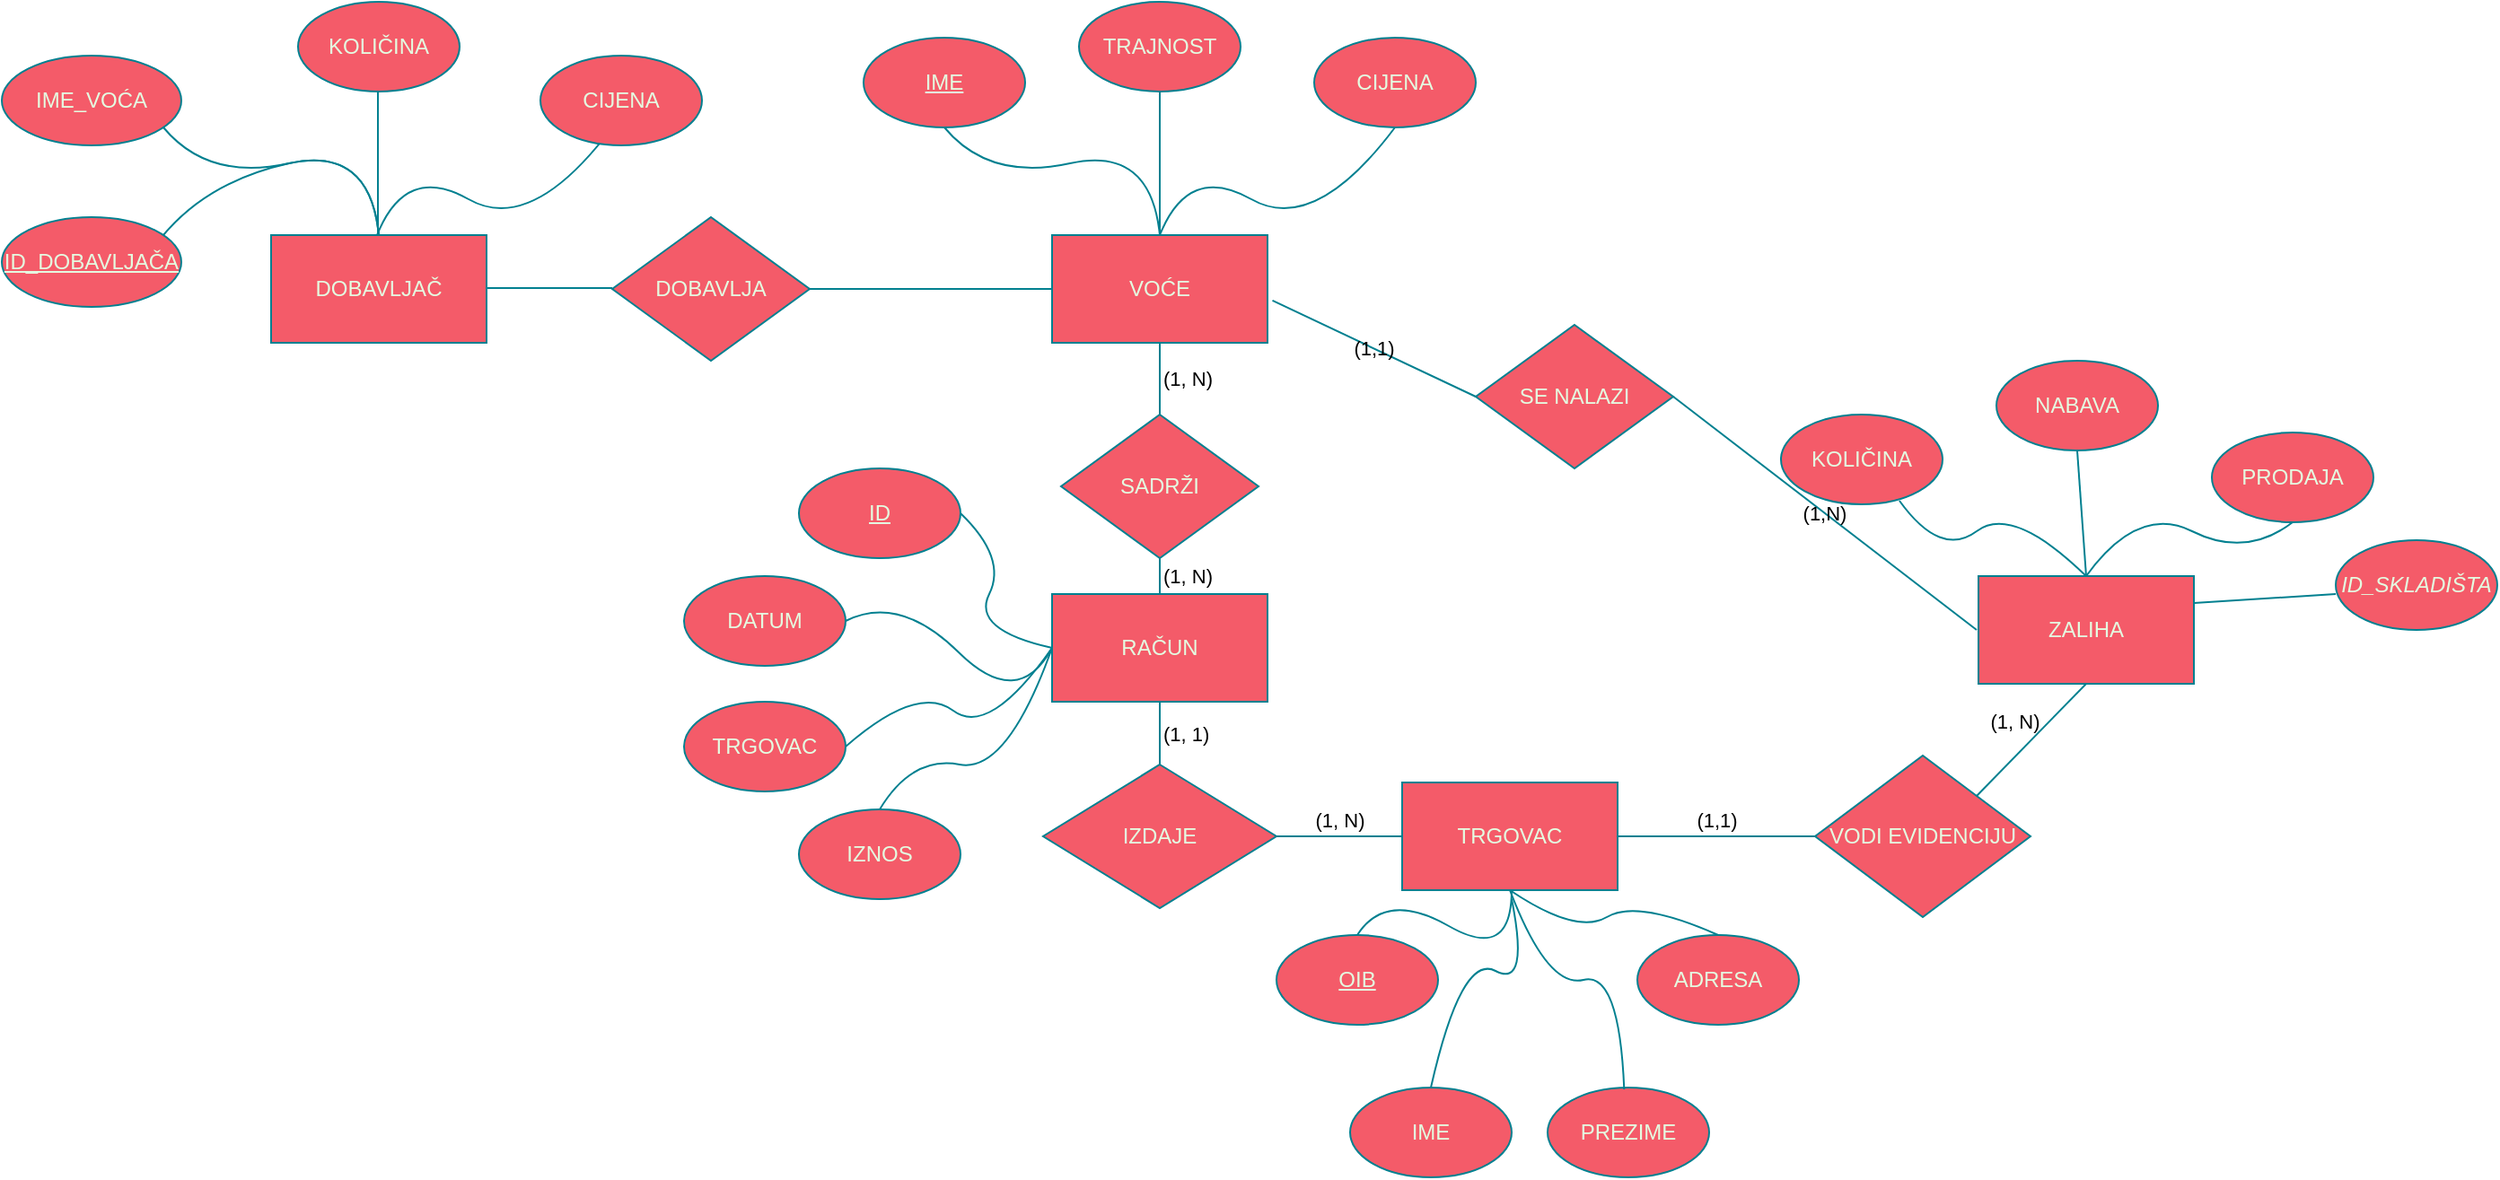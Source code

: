 <mxfile version="21.3.3" type="github">
  <diagram id="xrbu00VdCKgGFpGl-iCJ" name="Page-1">
    <mxGraphModel dx="2069" dy="827" grid="1" gridSize="10" guides="1" tooltips="1" connect="1" arrows="1" fold="1" page="1" pageScale="1" pageWidth="827" pageHeight="1169" background="#FFFFFF" math="0" shadow="0">
      <root>
        <mxCell id="0" />
        <mxCell id="1" parent="0" />
        <mxCell id="8QospfuLpicqjbqwQ5PG-2" value="VODI EVIDENCIJU" style="rhombus;whiteSpace=wrap;html=1;fillColor=#F45B69;strokeColor=#028090;fontColor=#E4FDE1;labelBackgroundColor=none;" parent="1" vertex="1">
          <mxGeometry x="890" y="610" width="120" height="90" as="geometry" />
        </mxCell>
        <mxCell id="8QospfuLpicqjbqwQ5PG-3" value="(1,1)" style="endArrow=none;html=1;entryX=0;entryY=0.5;entryDx=0;entryDy=0;labelPosition=center;verticalLabelPosition=top;align=center;verticalAlign=bottom;labelBackgroundColor=none;strokeColor=#028090;fontColor=default;" parent="1" target="8QospfuLpicqjbqwQ5PG-2" edge="1">
          <mxGeometry width="50" height="50" relative="1" as="geometry">
            <mxPoint x="780" y="655" as="sourcePoint" />
            <mxPoint x="840" y="640" as="targetPoint" />
          </mxGeometry>
        </mxCell>
        <mxCell id="8QospfuLpicqjbqwQ5PG-4" value="&lt;div&gt;TRGOVAC&lt;/div&gt;" style="rounded=0;whiteSpace=wrap;html=1;fillColor=#F45B69;strokeColor=#028090;fontColor=#E4FDE1;labelBackgroundColor=none;" parent="1" vertex="1">
          <mxGeometry x="660" y="625" width="120" height="60" as="geometry" />
        </mxCell>
        <mxCell id="8QospfuLpicqjbqwQ5PG-5" value="IZDAJE" style="rhombus;whiteSpace=wrap;html=1;fillColor=#F45B69;strokeColor=#028090;fontColor=#E4FDE1;labelBackgroundColor=none;" parent="1" vertex="1">
          <mxGeometry x="460" y="615" width="130" height="80" as="geometry" />
        </mxCell>
        <mxCell id="8QospfuLpicqjbqwQ5PG-6" value="(1, N)" style="endArrow=none;html=1;entryX=0;entryY=0.5;entryDx=0;entryDy=0;exitX=1;exitY=0.5;exitDx=0;exitDy=0;labelPosition=center;verticalLabelPosition=top;align=center;verticalAlign=bottom;labelBackgroundColor=none;strokeColor=#028090;fontColor=default;" parent="1" source="8QospfuLpicqjbqwQ5PG-5" target="8QospfuLpicqjbqwQ5PG-4" edge="1">
          <mxGeometry width="50" height="50" relative="1" as="geometry">
            <mxPoint x="590" y="700" as="sourcePoint" />
            <mxPoint x="640" y="650" as="targetPoint" />
          </mxGeometry>
        </mxCell>
        <mxCell id="8QospfuLpicqjbqwQ5PG-7" value="RAČUN" style="rounded=0;whiteSpace=wrap;html=1;fillColor=#F45B69;strokeColor=#028090;fontColor=#E4FDE1;labelBackgroundColor=none;" parent="1" vertex="1">
          <mxGeometry x="465" y="520" width="120" height="60" as="geometry" />
        </mxCell>
        <mxCell id="8QospfuLpicqjbqwQ5PG-8" value="(1, 1)" style="endArrow=none;html=1;entryX=0.5;entryY=1;entryDx=0;entryDy=0;exitX=0.5;exitY=0;exitDx=0;exitDy=0;labelPosition=right;verticalLabelPosition=middle;align=left;verticalAlign=middle;labelBackgroundColor=none;strokeColor=#028090;fontColor=default;" parent="1" source="8QospfuLpicqjbqwQ5PG-5" target="8QospfuLpicqjbqwQ5PG-7" edge="1">
          <mxGeometry width="50" height="50" relative="1" as="geometry">
            <mxPoint x="525" y="630" as="sourcePoint" />
            <mxPoint x="570" y="600" as="targetPoint" />
          </mxGeometry>
        </mxCell>
        <mxCell id="8QospfuLpicqjbqwQ5PG-9" value="SADRŽI" style="rhombus;whiteSpace=wrap;html=1;fillColor=#F45B69;strokeColor=#028090;fontColor=#E4FDE1;labelBackgroundColor=none;" parent="1" vertex="1">
          <mxGeometry x="470" y="420" width="110" height="80" as="geometry" />
        </mxCell>
        <mxCell id="8QospfuLpicqjbqwQ5PG-10" value="(1, N)" style="endArrow=none;html=1;entryX=0.5;entryY=1;entryDx=0;entryDy=0;exitX=0.5;exitY=0;exitDx=0;exitDy=0;labelPosition=right;verticalLabelPosition=middle;align=left;verticalAlign=middle;labelBackgroundColor=none;strokeColor=#028090;fontColor=default;" parent="1" source="8QospfuLpicqjbqwQ5PG-7" target="8QospfuLpicqjbqwQ5PG-9" edge="1">
          <mxGeometry width="50" height="50" relative="1" as="geometry">
            <mxPoint x="520" y="550" as="sourcePoint" />
            <mxPoint x="570" y="500" as="targetPoint" />
          </mxGeometry>
        </mxCell>
        <mxCell id="8QospfuLpicqjbqwQ5PG-11" value="VOĆE" style="rounded=0;whiteSpace=wrap;html=1;fillColor=#F45B69;strokeColor=#028090;fontColor=#E4FDE1;labelBackgroundColor=none;" parent="1" vertex="1">
          <mxGeometry x="465" y="320" width="120" height="60" as="geometry" />
        </mxCell>
        <mxCell id="8QospfuLpicqjbqwQ5PG-12" value="(1, N)" style="endArrow=none;html=1;exitX=0.5;exitY=0;exitDx=0;exitDy=0;entryX=0.5;entryY=1;entryDx=0;entryDy=0;labelPosition=right;verticalLabelPosition=middle;align=left;verticalAlign=middle;labelBackgroundColor=none;strokeColor=#028090;fontColor=default;" parent="1" source="8QospfuLpicqjbqwQ5PG-9" target="8QospfuLpicqjbqwQ5PG-11" edge="1">
          <mxGeometry width="50" height="50" relative="1" as="geometry">
            <mxPoint x="510" y="450" as="sourcePoint" />
            <mxPoint x="531" y="390" as="targetPoint" />
          </mxGeometry>
        </mxCell>
        <mxCell id="8QospfuLpicqjbqwQ5PG-13" value="ZALIHA" style="rounded=0;whiteSpace=wrap;html=1;fillColor=#F45B69;strokeColor=#028090;fontColor=#E4FDE1;labelBackgroundColor=none;" parent="1" vertex="1">
          <mxGeometry x="981" y="510" width="120" height="60" as="geometry" />
        </mxCell>
        <mxCell id="8QospfuLpicqjbqwQ5PG-15" value="(1, N)" style="endArrow=none;html=1;entryX=0.5;entryY=1;entryDx=0;entryDy=0;exitX=1;exitY=0;exitDx=0;exitDy=0;labelPosition=center;verticalLabelPosition=top;align=center;verticalAlign=bottom;labelBackgroundColor=none;strokeColor=#028090;fontColor=default;" parent="1" source="8QospfuLpicqjbqwQ5PG-2" target="8QospfuLpicqjbqwQ5PG-13" edge="1">
          <mxGeometry x="-0.132" y="8" width="50" height="50" relative="1" as="geometry">
            <mxPoint x="1001" y="650" as="sourcePoint" />
            <mxPoint x="1051" y="600" as="targetPoint" />
            <mxPoint as="offset" />
          </mxGeometry>
        </mxCell>
        <mxCell id="8QospfuLpicqjbqwQ5PG-19" value="&lt;u&gt;OIB&lt;/u&gt;" style="ellipse;whiteSpace=wrap;html=1;fillColor=#F45B69;strokeColor=#028090;fontColor=#E4FDE1;labelBackgroundColor=none;" parent="1" vertex="1">
          <mxGeometry x="590" y="710" width="90" height="50" as="geometry" />
        </mxCell>
        <mxCell id="8QospfuLpicqjbqwQ5PG-20" value="ADRESA" style="ellipse;whiteSpace=wrap;html=1;fillColor=#F45B69;strokeColor=#028090;fontColor=#E4FDE1;labelBackgroundColor=none;" parent="1" vertex="1">
          <mxGeometry x="791" y="710" width="90" height="50" as="geometry" />
        </mxCell>
        <mxCell id="8QospfuLpicqjbqwQ5PG-21" value="IME" style="ellipse;whiteSpace=wrap;html=1;fillColor=#F45B69;strokeColor=#028090;fontColor=#E4FDE1;labelBackgroundColor=none;" parent="1" vertex="1">
          <mxGeometry x="631" y="795" width="90" height="50" as="geometry" />
        </mxCell>
        <mxCell id="8QospfuLpicqjbqwQ5PG-22" value="PREZIME" style="ellipse;whiteSpace=wrap;html=1;fillColor=#F45B69;strokeColor=#028090;fontColor=#E4FDE1;labelBackgroundColor=none;" parent="1" vertex="1">
          <mxGeometry x="741" y="795" width="90" height="50" as="geometry" />
        </mxCell>
        <mxCell id="8QospfuLpicqjbqwQ5PG-25" value="" style="endArrow=none;html=1;curved=1;exitX=0.5;exitY=0;exitDx=0;exitDy=0;labelBackgroundColor=none;strokeColor=#028090;fontColor=default;" parent="1" source="8QospfuLpicqjbqwQ5PG-19" edge="1">
          <mxGeometry width="50" height="50" relative="1" as="geometry">
            <mxPoint x="651" y="725" as="sourcePoint" />
            <mxPoint x="721" y="685" as="targetPoint" />
            <Array as="points">
              <mxPoint x="651" y="685" />
              <mxPoint x="721" y="725" />
            </Array>
          </mxGeometry>
        </mxCell>
        <mxCell id="8QospfuLpicqjbqwQ5PG-26" value="" style="endArrow=none;html=1;curved=1;exitX=0.5;exitY=0;exitDx=0;exitDy=0;labelBackgroundColor=none;strokeColor=#028090;fontColor=default;" parent="1" source="8QospfuLpicqjbqwQ5PG-21" edge="1">
          <mxGeometry width="50" height="50" relative="1" as="geometry">
            <mxPoint x="677" y="745" as="sourcePoint" />
            <mxPoint x="721" y="690" as="targetPoint" />
            <Array as="points">
              <mxPoint x="693" y="720" />
              <mxPoint x="731" y="740" />
            </Array>
          </mxGeometry>
        </mxCell>
        <mxCell id="8QospfuLpicqjbqwQ5PG-35" value="" style="endArrow=none;html=1;curved=1;exitX=0.5;exitY=1;exitDx=0;exitDy=0;entryX=0.5;entryY=0;entryDx=0;entryDy=0;labelBackgroundColor=none;strokeColor=#028090;fontColor=default;" parent="1" source="8QospfuLpicqjbqwQ5PG-4" target="8QospfuLpicqjbqwQ5PG-20" edge="1">
          <mxGeometry width="50" height="50" relative="1" as="geometry">
            <mxPoint x="741" y="720" as="sourcePoint" />
            <mxPoint x="827" y="695" as="targetPoint" />
            <Array as="points">
              <mxPoint x="757" y="710" />
              <mxPoint x="791" y="690" />
            </Array>
          </mxGeometry>
        </mxCell>
        <mxCell id="8QospfuLpicqjbqwQ5PG-36" value="" style="endArrow=none;html=1;curved=1;exitX=0.5;exitY=1;exitDx=0;exitDy=0;entryX=0.474;entryY=0.02;entryDx=0;entryDy=0;entryPerimeter=0;labelBackgroundColor=none;strokeColor=#028090;fontColor=default;" parent="1" source="8QospfuLpicqjbqwQ5PG-4" target="8QospfuLpicqjbqwQ5PG-22" edge="1">
          <mxGeometry width="50" height="50" relative="1" as="geometry">
            <mxPoint x="728" y="700" as="sourcePoint" />
            <mxPoint x="844" y="725" as="targetPoint" />
            <Array as="points">
              <mxPoint x="741" y="740" />
              <mxPoint x="781" y="730" />
            </Array>
          </mxGeometry>
        </mxCell>
        <mxCell id="8QospfuLpicqjbqwQ5PG-39" value="&lt;u&gt;IME&lt;/u&gt;" style="ellipse;whiteSpace=wrap;html=1;fillColor=#F45B69;strokeColor=#028090;fontColor=#E4FDE1;labelBackgroundColor=none;" parent="1" vertex="1">
          <mxGeometry x="360" y="210" width="90" height="50" as="geometry" />
        </mxCell>
        <mxCell id="8QospfuLpicqjbqwQ5PG-40" value="TRAJNOST" style="ellipse;whiteSpace=wrap;html=1;fillColor=#F45B69;strokeColor=#028090;fontColor=#E4FDE1;labelBackgroundColor=none;" parent="1" vertex="1">
          <mxGeometry x="480" y="190" width="90" height="50" as="geometry" />
        </mxCell>
        <mxCell id="8QospfuLpicqjbqwQ5PG-41" value="CIJENA" style="ellipse;whiteSpace=wrap;html=1;fillColor=#F45B69;strokeColor=#028090;fontColor=#E4FDE1;labelBackgroundColor=none;" parent="1" vertex="1">
          <mxGeometry x="611" y="210" width="90" height="50" as="geometry" />
        </mxCell>
        <mxCell id="8QospfuLpicqjbqwQ5PG-43" value="NABAVA" style="ellipse;whiteSpace=wrap;html=1;fillColor=#F45B69;strokeColor=#028090;fontColor=#E4FDE1;labelBackgroundColor=none;" parent="1" vertex="1">
          <mxGeometry x="991" y="390" width="90" height="50" as="geometry" />
        </mxCell>
        <mxCell id="8QospfuLpicqjbqwQ5PG-44" value="KOLIČINA" style="ellipse;whiteSpace=wrap;html=1;fillColor=#F45B69;strokeColor=#028090;fontColor=#E4FDE1;labelBackgroundColor=none;" parent="1" vertex="1">
          <mxGeometry x="871" y="420" width="90" height="50" as="geometry" />
        </mxCell>
        <mxCell id="8QospfuLpicqjbqwQ5PG-45" value="PRODAJA" style="ellipse;whiteSpace=wrap;html=1;fillColor=#F45B69;strokeColor=#028090;fontColor=#E4FDE1;labelBackgroundColor=none;" parent="1" vertex="1">
          <mxGeometry x="1111" y="430" width="90" height="50" as="geometry" />
        </mxCell>
        <mxCell id="8QospfuLpicqjbqwQ5PG-49" value="&lt;u&gt;ID&lt;/u&gt;" style="ellipse;whiteSpace=wrap;html=1;fillColor=#F45B69;strokeColor=#028090;fontColor=#E4FDE1;labelBackgroundColor=none;" parent="1" vertex="1">
          <mxGeometry x="324" y="450" width="90" height="50" as="geometry" />
        </mxCell>
        <mxCell id="8QospfuLpicqjbqwQ5PG-50" value="DATUM" style="ellipse;whiteSpace=wrap;html=1;fillColor=#F45B69;strokeColor=#028090;fontColor=#E4FDE1;labelBackgroundColor=none;" parent="1" vertex="1">
          <mxGeometry x="260" y="510" width="90" height="50" as="geometry" />
        </mxCell>
        <mxCell id="8QospfuLpicqjbqwQ5PG-51" value="TRGOVAC" style="ellipse;whiteSpace=wrap;html=1;fillColor=#F45B69;strokeColor=#028090;fontColor=#E4FDE1;labelBackgroundColor=none;" parent="1" vertex="1">
          <mxGeometry x="260" y="580" width="90" height="50" as="geometry" />
        </mxCell>
        <mxCell id="8QospfuLpicqjbqwQ5PG-53" value="IZNOS" style="ellipse;whiteSpace=wrap;html=1;fillColor=#F45B69;strokeColor=#028090;fontColor=#E4FDE1;labelBackgroundColor=none;" parent="1" vertex="1">
          <mxGeometry x="324" y="640" width="90" height="50" as="geometry" />
        </mxCell>
        <mxCell id="8QospfuLpicqjbqwQ5PG-54" value="" style="endArrow=none;html=1;curved=1;exitX=0.5;exitY=0;exitDx=0;exitDy=0;entryX=0.5;entryY=1;entryDx=0;entryDy=0;labelBackgroundColor=none;strokeColor=#028090;fontColor=default;" parent="1" source="8QospfuLpicqjbqwQ5PG-11" target="8QospfuLpicqjbqwQ5PG-41" edge="1">
          <mxGeometry width="50" height="50" relative="1" as="geometry">
            <mxPoint x="525" y="305" as="sourcePoint" />
            <mxPoint x="611" y="280" as="targetPoint" />
            <Array as="points">
              <mxPoint x="541" y="280" />
              <mxPoint x="611" y="320" />
            </Array>
          </mxGeometry>
        </mxCell>
        <mxCell id="8QospfuLpicqjbqwQ5PG-55" value="" style="endArrow=none;html=1;curved=1;exitX=0.5;exitY=1;exitDx=0;exitDy=0;entryX=0.5;entryY=0;entryDx=0;entryDy=0;labelBackgroundColor=none;strokeColor=#028090;fontColor=default;" parent="1" source="8QospfuLpicqjbqwQ5PG-39" target="8QospfuLpicqjbqwQ5PG-11" edge="1">
          <mxGeometry width="50" height="50" relative="1" as="geometry">
            <mxPoint x="350" y="250" as="sourcePoint" />
            <mxPoint x="413.66" y="361" as="targetPoint" />
            <Array as="points">
              <mxPoint x="430" y="290" />
              <mxPoint x="520" y="270" />
            </Array>
          </mxGeometry>
        </mxCell>
        <mxCell id="8QospfuLpicqjbqwQ5PG-56" value="" style="endArrow=none;html=1;entryX=0.5;entryY=1;entryDx=0;entryDy=0;exitX=0.5;exitY=0;exitDx=0;exitDy=0;labelBackgroundColor=none;strokeColor=#028090;fontColor=default;" parent="1" source="8QospfuLpicqjbqwQ5PG-11" target="8QospfuLpicqjbqwQ5PG-40" edge="1">
          <mxGeometry width="50" height="50" relative="1" as="geometry">
            <mxPoint x="520" y="310" as="sourcePoint" />
            <mxPoint x="570" y="260" as="targetPoint" />
          </mxGeometry>
        </mxCell>
        <mxCell id="8QospfuLpicqjbqwQ5PG-57" value="" style="endArrow=none;html=1;curved=1;exitX=1;exitY=0.5;exitDx=0;exitDy=0;entryX=0;entryY=0.5;entryDx=0;entryDy=0;labelBackgroundColor=none;strokeColor=#028090;fontColor=default;" parent="1" source="8QospfuLpicqjbqwQ5PG-49" target="8QospfuLpicqjbqwQ5PG-7" edge="1">
          <mxGeometry width="50" height="50" relative="1" as="geometry">
            <mxPoint x="360" y="565" as="sourcePoint" />
            <mxPoint x="446" y="540" as="targetPoint" />
            <Array as="points">
              <mxPoint x="440" y="500" />
              <mxPoint x="420" y="540" />
            </Array>
          </mxGeometry>
        </mxCell>
        <mxCell id="8QospfuLpicqjbqwQ5PG-58" value="" style="endArrow=none;html=1;curved=1;exitX=1;exitY=0.5;exitDx=0;exitDy=0;entryX=0;entryY=0.5;entryDx=0;entryDy=0;labelBackgroundColor=none;strokeColor=#028090;fontColor=default;" parent="1" source="8QospfuLpicqjbqwQ5PG-50" target="8QospfuLpicqjbqwQ5PG-7" edge="1">
          <mxGeometry width="50" height="50" relative="1" as="geometry">
            <mxPoint x="360" y="570" as="sourcePoint" />
            <mxPoint x="446" y="545" as="targetPoint" />
            <Array as="points">
              <mxPoint x="380" y="520" />
              <mxPoint x="446" y="585" />
            </Array>
          </mxGeometry>
        </mxCell>
        <mxCell id="8QospfuLpicqjbqwQ5PG-59" value="" style="endArrow=none;html=1;curved=1;exitX=1;exitY=0.5;exitDx=0;exitDy=0;entryX=0;entryY=0.5;entryDx=0;entryDy=0;labelBackgroundColor=none;strokeColor=#028090;fontColor=default;" parent="1" source="8QospfuLpicqjbqwQ5PG-51" target="8QospfuLpicqjbqwQ5PG-7" edge="1">
          <mxGeometry width="50" height="50" relative="1" as="geometry">
            <mxPoint x="374" y="595" as="sourcePoint" />
            <mxPoint x="460" y="570" as="targetPoint" />
            <Array as="points">
              <mxPoint x="390" y="570" />
              <mxPoint x="430" y="600" />
            </Array>
          </mxGeometry>
        </mxCell>
        <mxCell id="8QospfuLpicqjbqwQ5PG-60" value="" style="endArrow=none;html=1;curved=1;exitX=0.5;exitY=0;exitDx=0;exitDy=0;entryX=0;entryY=0.5;entryDx=0;entryDy=0;labelBackgroundColor=none;strokeColor=#028090;fontColor=default;" parent="1" source="8QospfuLpicqjbqwQ5PG-53" target="8QospfuLpicqjbqwQ5PG-7" edge="1">
          <mxGeometry width="50" height="50" relative="1" as="geometry">
            <mxPoint x="371" y="635" as="sourcePoint" />
            <mxPoint x="470" y="550" as="targetPoint" />
            <Array as="points">
              <mxPoint x="387" y="610" />
              <mxPoint x="440" y="620" />
            </Array>
          </mxGeometry>
        </mxCell>
        <mxCell id="8QospfuLpicqjbqwQ5PG-61" value="" style="endArrow=none;html=1;curved=1;exitX=0.5;exitY=0;exitDx=0;exitDy=0;entryX=0.5;entryY=1;entryDx=0;entryDy=0;labelBackgroundColor=none;strokeColor=#028090;fontColor=default;" parent="1" source="8QospfuLpicqjbqwQ5PG-13" target="8QospfuLpicqjbqwQ5PG-45" edge="1">
          <mxGeometry width="50" height="50" relative="1" as="geometry">
            <mxPoint x="1010" y="485" as="sourcePoint" />
            <mxPoint x="1096" y="460" as="targetPoint" />
            <Array as="points">
              <mxPoint x="1070" y="470" />
              <mxPoint x="1130" y="500" />
            </Array>
          </mxGeometry>
        </mxCell>
        <mxCell id="8QospfuLpicqjbqwQ5PG-62" value="" style="endArrow=none;html=1;curved=1;exitX=0.733;exitY=0.96;exitDx=0;exitDy=0;entryX=0.5;entryY=0;entryDx=0;entryDy=0;exitPerimeter=0;labelBackgroundColor=none;strokeColor=#028090;fontColor=default;" parent="1" source="8QospfuLpicqjbqwQ5PG-44" target="8QospfuLpicqjbqwQ5PG-13" edge="1">
          <mxGeometry width="50" height="50" relative="1" as="geometry">
            <mxPoint x="850" y="485" as="sourcePoint" />
            <mxPoint x="966" y="510" as="targetPoint" />
            <Array as="points">
              <mxPoint x="960" y="500" />
              <mxPoint x="1000" y="470" />
            </Array>
          </mxGeometry>
        </mxCell>
        <mxCell id="8QospfuLpicqjbqwQ5PG-63" value="" style="endArrow=none;html=1;entryX=0.5;entryY=1;entryDx=0;entryDy=0;exitX=0.5;exitY=0;exitDx=0;exitDy=0;labelBackgroundColor=none;strokeColor=#028090;fontColor=default;" parent="1" source="8QospfuLpicqjbqwQ5PG-13" target="8QospfuLpicqjbqwQ5PG-43" edge="1">
          <mxGeometry width="50" height="50" relative="1" as="geometry">
            <mxPoint x="1016" y="490" as="sourcePoint" />
            <mxPoint x="1066" y="440" as="targetPoint" />
          </mxGeometry>
        </mxCell>
        <mxCell id="1odkTt5szGvHpVbwPjz_-2" value="SE NALAZI" style="rhombus;whiteSpace=wrap;html=1;fillColor=#F45B69;strokeColor=#028090;fontColor=#E4FDE1;labelBackgroundColor=none;" parent="1" vertex="1">
          <mxGeometry x="701" y="370" width="110" height="80" as="geometry" />
        </mxCell>
        <mxCell id="1odkTt5szGvHpVbwPjz_-3" value="(1,N)" style="endArrow=none;html=1;rounded=0;exitX=1;exitY=0.5;exitDx=0;exitDy=0;labelBackgroundColor=none;strokeColor=#028090;fontColor=default;" parent="1" source="1odkTt5szGvHpVbwPjz_-2" edge="1">
          <mxGeometry width="50" height="50" relative="1" as="geometry">
            <mxPoint x="585" y="350" as="sourcePoint" />
            <mxPoint x="980" y="540" as="targetPoint" />
          </mxGeometry>
        </mxCell>
        <mxCell id="1odkTt5szGvHpVbwPjz_-4" value="(1,1)" style="endArrow=none;html=1;rounded=0;exitX=1.023;exitY=0.608;exitDx=0;exitDy=0;exitPerimeter=0;entryX=0;entryY=0.5;entryDx=0;entryDy=0;labelBackgroundColor=none;strokeColor=#028090;fontColor=default;" parent="1" source="8QospfuLpicqjbqwQ5PG-11" target="1odkTt5szGvHpVbwPjz_-2" edge="1">
          <mxGeometry width="50" height="50" relative="1" as="geometry">
            <mxPoint x="730" y="370" as="sourcePoint" />
            <mxPoint x="780" y="320" as="targetPoint" />
          </mxGeometry>
        </mxCell>
        <mxCell id="1odkTt5szGvHpVbwPjz_-5" value="" style="endArrow=none;html=1;rounded=0;exitX=1;exitY=0.25;exitDx=0;exitDy=0;labelBackgroundColor=none;strokeColor=#028090;fontColor=default;" parent="1" source="8QospfuLpicqjbqwQ5PG-13" edge="1">
          <mxGeometry width="50" height="50" relative="1" as="geometry">
            <mxPoint x="1180" y="570" as="sourcePoint" />
            <mxPoint x="1180" y="520" as="targetPoint" />
          </mxGeometry>
        </mxCell>
        <mxCell id="1odkTt5szGvHpVbwPjz_-6" value="&lt;i&gt;ID_SKLADIŠTA&lt;/i&gt;" style="ellipse;whiteSpace=wrap;html=1;fillColor=#F45B69;strokeColor=#028090;fontColor=#E4FDE1;labelBackgroundColor=none;" parent="1" vertex="1">
          <mxGeometry x="1180" y="490" width="90" height="50" as="geometry" />
        </mxCell>
        <mxCell id="WRSVmw1iVg4JosILOMV1-3" value="" style="endArrow=none;html=1;rounded=0;strokeColor=#028090;fontColor=#E4FDE1;fillColor=#F45B69;entryX=0;entryY=0.5;entryDx=0;entryDy=0;" edge="1" parent="1" target="8QospfuLpicqjbqwQ5PG-11">
          <mxGeometry width="50" height="50" relative="1" as="geometry">
            <mxPoint x="300" y="350" as="sourcePoint" />
            <mxPoint x="380" y="330" as="targetPoint" />
          </mxGeometry>
        </mxCell>
        <mxCell id="WRSVmw1iVg4JosILOMV1-4" value="DOBAVLJA" style="rhombus;whiteSpace=wrap;html=1;fillColor=#F45B69;strokeColor=#028090;fontColor=#E4FDE1;labelBackgroundColor=none;" vertex="1" parent="1">
          <mxGeometry x="220" y="310" width="110" height="80" as="geometry" />
        </mxCell>
        <mxCell id="WRSVmw1iVg4JosILOMV1-5" value="" style="endArrow=none;html=1;rounded=0;strokeColor=#028090;fontColor=#E4FDE1;fillColor=#F45B69;entryX=0;entryY=0.5;entryDx=0;entryDy=0;" edge="1" parent="1">
          <mxGeometry width="50" height="50" relative="1" as="geometry">
            <mxPoint x="55" y="349.5" as="sourcePoint" />
            <mxPoint x="220" y="349.5" as="targetPoint" />
          </mxGeometry>
        </mxCell>
        <mxCell id="WRSVmw1iVg4JosILOMV1-6" value="DOBAVLJAČ" style="rounded=0;whiteSpace=wrap;html=1;fillColor=#F45B69;strokeColor=#028090;fontColor=#E4FDE1;labelBackgroundColor=none;" vertex="1" parent="1">
          <mxGeometry x="30" y="320" width="120" height="60" as="geometry" />
        </mxCell>
        <mxCell id="WRSVmw1iVg4JosILOMV1-7" value="" style="endArrow=none;html=1;curved=1;exitX=0.5;exitY=1;exitDx=0;exitDy=0;entryX=0.5;entryY=0;entryDx=0;entryDy=0;labelBackgroundColor=none;strokeColor=#028090;fontColor=default;" edge="1" parent="1">
          <mxGeometry width="50" height="50" relative="1" as="geometry">
            <mxPoint x="-30" y="260" as="sourcePoint" />
            <mxPoint x="90" y="320" as="targetPoint" />
            <Array as="points">
              <mxPoint x="-5" y="290" />
              <mxPoint x="85" y="270" />
            </Array>
          </mxGeometry>
        </mxCell>
        <mxCell id="WRSVmw1iVg4JosILOMV1-8" value="" style="endArrow=none;html=1;curved=1;exitX=0.5;exitY=0;exitDx=0;exitDy=0;entryX=0.5;entryY=1;entryDx=0;entryDy=0;labelBackgroundColor=none;strokeColor=#028090;fontColor=default;" edge="1" parent="1">
          <mxGeometry width="50" height="50" relative="1" as="geometry">
            <mxPoint x="89" y="320" as="sourcePoint" />
            <mxPoint x="220" y="260" as="targetPoint" />
            <Array as="points">
              <mxPoint x="105" y="280" />
              <mxPoint x="175" y="320" />
            </Array>
          </mxGeometry>
        </mxCell>
        <mxCell id="WRSVmw1iVg4JosILOMV1-9" value="" style="endArrow=none;html=1;entryX=0.5;entryY=1;entryDx=0;entryDy=0;exitX=0.5;exitY=0;exitDx=0;exitDy=0;labelBackgroundColor=none;strokeColor=#028090;fontColor=default;" edge="1" parent="1">
          <mxGeometry width="50" height="50" relative="1" as="geometry">
            <mxPoint x="89.5" y="320" as="sourcePoint" />
            <mxPoint x="89.5" y="240" as="targetPoint" />
          </mxGeometry>
        </mxCell>
        <mxCell id="WRSVmw1iVg4JosILOMV1-10" value="&lt;u&gt;ID_DOBAVLJAČA&lt;/u&gt;" style="ellipse;whiteSpace=wrap;html=1;fillColor=#F45B69;strokeColor=#028090;fontColor=#E4FDE1;labelBackgroundColor=none;" vertex="1" parent="1">
          <mxGeometry x="-120" y="310" width="100" height="50" as="geometry" />
        </mxCell>
        <mxCell id="WRSVmw1iVg4JosILOMV1-11" value="KOLIČINA" style="ellipse;whiteSpace=wrap;html=1;fillColor=#F45B69;strokeColor=#028090;fontColor=#E4FDE1;labelBackgroundColor=none;" vertex="1" parent="1">
          <mxGeometry x="45" y="190" width="90" height="50" as="geometry" />
        </mxCell>
        <mxCell id="WRSVmw1iVg4JosILOMV1-12" value="CIJENA" style="ellipse;whiteSpace=wrap;html=1;fillColor=#F45B69;strokeColor=#028090;fontColor=#E4FDE1;labelBackgroundColor=none;" vertex="1" parent="1">
          <mxGeometry x="180" y="220" width="90" height="50" as="geometry" />
        </mxCell>
        <mxCell id="WRSVmw1iVg4JosILOMV1-14" value="" style="endArrow=none;html=1;curved=1;entryX=0.5;entryY=0;entryDx=0;entryDy=0;labelBackgroundColor=none;strokeColor=#028090;fontColor=default;" edge="1" parent="1">
          <mxGeometry width="50" height="50" relative="1" as="geometry">
            <mxPoint x="-30" y="320" as="sourcePoint" />
            <mxPoint x="90" y="320" as="targetPoint" />
            <Array as="points">
              <mxPoint x="-5" y="290" />
              <mxPoint x="85" y="270" />
            </Array>
          </mxGeometry>
        </mxCell>
        <mxCell id="WRSVmw1iVg4JosILOMV1-15" value="IME_VOĆA" style="ellipse;whiteSpace=wrap;html=1;fillColor=#F45B69;strokeColor=#028090;fontColor=#E4FDE1;labelBackgroundColor=none;" vertex="1" parent="1">
          <mxGeometry x="-120" y="220" width="100" height="50" as="geometry" />
        </mxCell>
      </root>
    </mxGraphModel>
  </diagram>
</mxfile>
